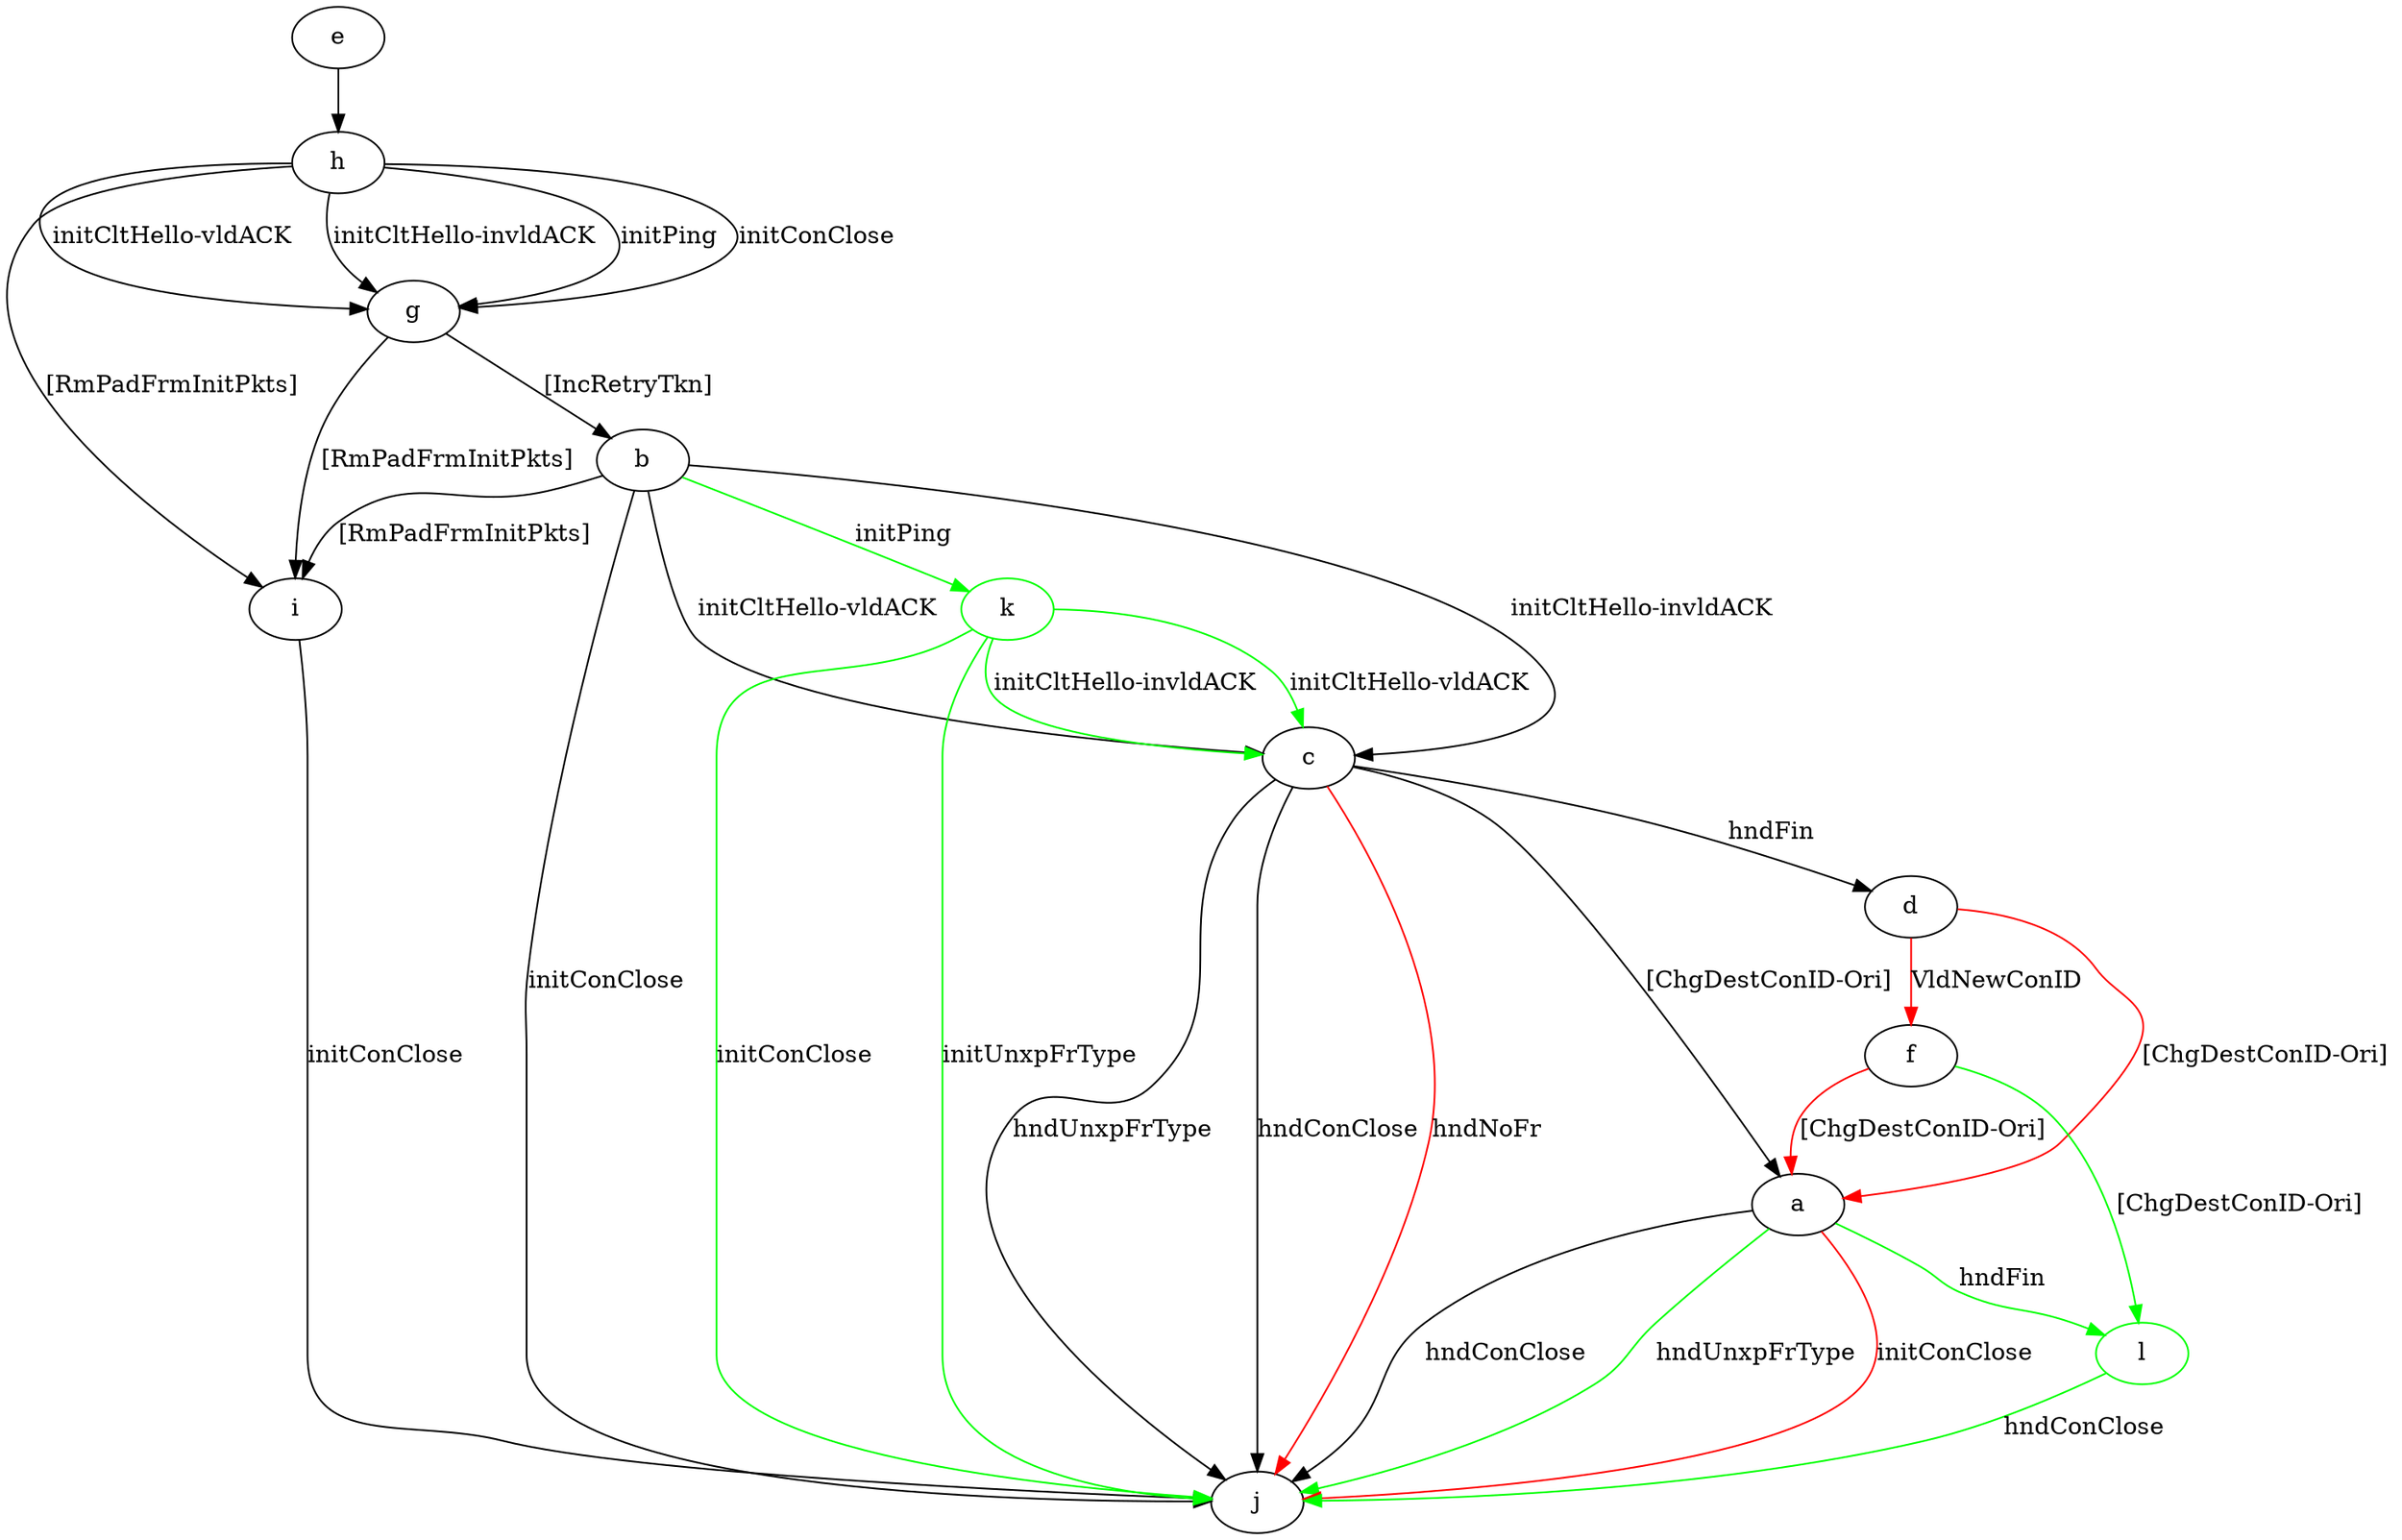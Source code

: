 digraph "" {
	a -> j	[key=0,
		label="hndConClose "];
	a -> j	[key=1,
		color=green,
		label="hndUnxpFrType "];
	a -> j	[key=2,
		color=red,
		label="initConClose "];
	l	[color=green];
	a -> l	[key=0,
		color=green,
		label="hndFin "];
	b -> c	[key=0,
		label="initCltHello-vldACK "];
	b -> c	[key=1,
		label="initCltHello-invldACK "];
	b -> i	[key=0,
		label="[RmPadFrmInitPkts] "];
	b -> j	[key=0,
		label="initConClose "];
	k	[color=green];
	b -> k	[key=0,
		color=green,
		label="initPing "];
	c -> a	[key=0,
		label="[ChgDestConID-Ori] "];
	c -> d	[key=0,
		label="hndFin "];
	c -> j	[key=0,
		label="hndUnxpFrType "];
	c -> j	[key=1,
		label="hndConClose "];
	c -> j	[key=2,
		color=red,
		label="hndNoFr "];
	d -> a	[key=0,
		color=red,
		label="[ChgDestConID-Ori] "];
	d -> f	[key=0,
		color=red,
		label="VldNewConID "];
	e -> h	[key=0];
	f -> a	[key=0,
		color=red,
		label="[ChgDestConID-Ori] "];
	f -> l	[key=0,
		color=green,
		label="[ChgDestConID-Ori] "];
	g -> b	[key=0,
		label="[IncRetryTkn] "];
	g -> i	[key=0,
		label="[RmPadFrmInitPkts] "];
	h -> g	[key=0,
		label="initPing "];
	h -> g	[key=1,
		label="initConClose "];
	h -> g	[key=2,
		label="initCltHello-vldACK "];
	h -> g	[key=3,
		label="initCltHello-invldACK "];
	h -> i	[key=0,
		label="[RmPadFrmInitPkts] "];
	i -> j	[key=0,
		label="initConClose "];
	k -> c	[key=0,
		color=green,
		label="initCltHello-vldACK "];
	k -> c	[key=1,
		color=green,
		label="initCltHello-invldACK "];
	k -> j	[key=0,
		color=green,
		label="initConClose "];
	k -> j	[key=1,
		color=green,
		label="initUnxpFrType "];
	l -> j	[key=0,
		color=green,
		label="hndConClose "];
}
